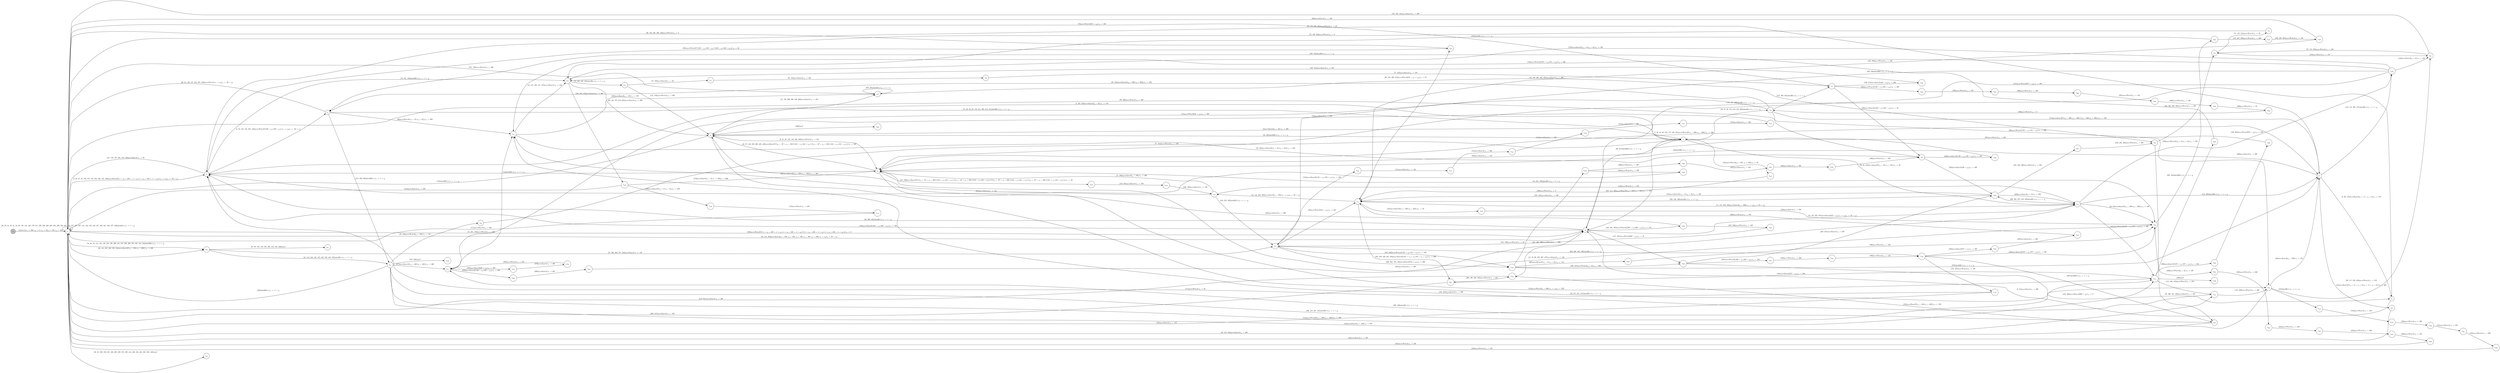 digraph EFSM{
  graph [rankdir="LR", fontname="Latin Modern Math"];
  node [color="black", fillcolor="white", shape="circle", style="filled", fontname="Latin Modern Math"];
  edge [fontname="Latin Modern Math"];

  s0[fillcolor="gray", label=<s<sub>0</sub>>];
  s1[label=<s<sub>1</sub>>];
  s2[label=<s<sub>2</sub>>];
  s3[label=<s<sub>3</sub>>];
  s4[label=<s<sub>4</sub>>];
  s5[label=<s<sub>5</sub>>];
  s6[label=<s<sub>6</sub>>];
  s7[label=<s<sub>7</sub>>];
  s8[label=<s<sub>8</sub>>];
  s9[label=<s<sub>9</sub>>];
  s10[label=<s<sub>10</sub>>];
  s11[label=<s<sub>11</sub>>];
  s12[label=<s<sub>12</sub>>];
  s16[label=<s<sub>16</sub>>];
  s17[label=<s<sub>17</sub>>];
  s18[label=<s<sub>18</sub>>];
  s19[label=<s<sub>19</sub>>];
  s26[label=<s<sub>26</sub>>];
  s27[label=<s<sub>27</sub>>];
  s29[label=<s<sub>29</sub>>];
  s32[label=<s<sub>32</sub>>];
  s40[label=<s<sub>40</sub>>];
  s47[label=<s<sub>47</sub>>];
  s48[label=<s<sub>48</sub>>];
  s49[label=<s<sub>49</sub>>];
  s55[label=<s<sub>55</sub>>];
  s56[label=<s<sub>56</sub>>];
  s59[label=<s<sub>59</sub>>];
  s61[label=<s<sub>61</sub>>];
  s64[label=<s<sub>64</sub>>];
  s69[label=<s<sub>69</sub>>];
  s70[label=<s<sub>70</sub>>];
  s71[label=<s<sub>71</sub>>];
  s74[label=<s<sub>74</sub>>];
  s75[label=<s<sub>75</sub>>];
  s76[label=<s<sub>76</sub>>];
  s77[label=<s<sub>77</sub>>];
  s97[label=<s<sub>97</sub>>];
  s106[label=<s<sub>106</sub>>];
  s108[label=<s<sub>108</sub>>];
  s109[label=<s<sub>109</sub>>];
  s110[label=<s<sub>110</sub>>];
  s114[label=<s<sub>114</sub>>];
  s115[label=<s<sub>115</sub>>];
  s126[label=<s<sub>126</sub>>];
  s163[label=<s<sub>163</sub>>];
  s165[label=<s<sub>165</sub>>];
  s166[label=<s<sub>166</sub>>];
  s167[label=<s<sub>167</sub>>];
  s168[label=<s<sub>168</sub>>];
  s169[label=<s<sub>169</sub>>];
  s170[label=<s<sub>170</sub>>];
  s190[label=<s<sub>190</sub>>];
  s191[label=<s<sub>191</sub>>];
  s192[label=<s<sub>192</sub>>];
  s199[label=<s<sub>199</sub>>];
  s204[label=<s<sub>204</sub>>];
  s205[label=<s<sub>205</sub>>];
  s207[label=<s<sub>207</sub>>];
  s218[label=<s<sub>218</sub>>];
  s228[label=<s<sub>228</sub>>];
  s231[label=<s<sub>231</sub>>];
  s245[label=<s<sub>245</sub>>];
  s247[label=<s<sub>247</sub>>];
  s278[label=<s<sub>278</sub>>];
  s279[label=<s<sub>279</sub>>];
  s299[label=<s<sub>299</sub>>];
  s300[label=<s<sub>300</sub>>];
  s322[label=<s<sub>322</sub>>];
  s326[label=<s<sub>326</sub>>];
  s332[label=<s<sub>332</sub>>];
  s333[label=<s<sub>333</sub>>];
  s334[label=<s<sub>334</sub>>];
  s335[label=<s<sub>335</sub>>];
  s336[label=<s<sub>336</sub>>];
  s365[label=<s<sub>365</sub>>];
  s379[label=<s<sub>379</sub>>];
  s380[label=<s<sub>380</sub>>];
  s389[label=<s<sub>389</sub>>];
  s390[label=<s<sub>390</sub>>];
  s394[label=<s<sub>394</sub>>];
  s395[label=<s<sub>395</sub>>];
  s396[label=<s<sub>396</sub>>];
  s397[label=<s<sub>397</sub>>];
  s398[label=<s<sub>398</sub>>];
  s399[label=<s<sub>399</sub>>];
  s403[label=<s<sub>403</sub>>];
  s418[label=<s<sub>418</sub>>];
  s419[label=<s<sub>419</sub>>];
  s432[label=<s<sub>432</sub>>];
  s433[label=<s<sub>433</sub>>];
  s496[label=<s<sub>496</sub>>];
  s497[label=<s<sub>497</sub>>];
  s498[label=<s<sub>498</sub>>];
  s510[label=<s<sub>510</sub>>];
  s511[label=<s<sub>511</sub>>];
  s512[label=<s<sub>512</sub>>];
  s513[label=<s<sub>513</sub>>];
  s514[label=<s<sub>514</sub>>];
  s515[label=<s<sub>515</sub>>];
  s518[label=<s<sub>518</sub>>];
  s519[label=<s<sub>519</sub>>];
  s520[label=<s<sub>520</sub>>];
  s521[label=<s<sub>521</sub>>];
  s522[label=<s<sub>522</sub>>];

  s0->s1[label=<<i> [1]start:2/o<sub>1</sub> := 200, o<sub>2</sub> := 3, o<sub>3</sub> := 0&#91;r<sub>3</sub> := 150, r<sub>2</sub> := 250&#93;</i>>];
  s4->s5[label=<<i> [5]moveEast:0&#91;r<sub>3</sub> &gt; 25&#93;/o<sub>1</sub> := 200</i>>];
  s8->s9[label=<<i> [9, 91]moveEast:0/o<sub>1</sub> := 200</i>>];
  s12->s6[label=<<i> [13, 330]moveEast:0&#91;r<sub>2</sub> &gt; 250&#93;/o<sub>1</sub> := 400</i>>];
  s6->s2[label=<<i> [14]shieldHit:1/o<sub>1</sub> := -1 + i<sub>0</sub></i>>];
  s16->s17[label=<<i> [17]moveWest:0&#91;101 &gt; r<sub>3</sub>&#93;/o<sub>1</sub> := 350</i>>];
  s27->s11[label=<<i> [28]moveWest:0&#91;101 &gt; r<sub>3</sub>&#93;/o<sub>1</sub> := 100</i>>];
  s10->s40[label=<<i> [40, 85]moveEast:0&#91;!(r<sub>2</sub> &gt; 299&or;r<sub>2</sub> &gt; 299)&#93;/o<sub>1</sub> := 100</i>>];
  s7->s6[label=<<i> [43]shieldHit:1/o<sub>1</sub> := -1 + i<sub>0</sub></i>>];
  s6->s40[label=<<i> [44, 331, 529]alienHit:1/o<sub>1</sub> := 1 + i<sub>0</sub></i>>];
  s55->s56[label=<<i> [56, 243]moveWest:0&#91;r<sub>3</sub> &gt; 100&#93;/o<sub>1</sub> := 150</i>>];
  s56->s4[label=<<i> [57, 244]moveWest:0/o<sub>1</sub> := 100</i>>];
  s4->s5[label=<<i> [58, 325]shieldHit:1/o<sub>1</sub> := -1 + i<sub>0</sub></i>>];
  s59->s7[label=<<i> [60]moveEast:0&#91;r<sub>3</sub> &gt; 100&#93;/o<sub>1</sub> := 150</i>>];
  s7->s61[label=<<i> [61]moveEast:0&#91;!(r<sub>2</sub> + -2 &times; r<sub>3</sub> &gt; 0&or;r<sub>2</sub> + -2 &times; r<sub>3</sub> &gt; 0)&#93;/o<sub>1</sub> := 200</i>>];
  s61->s1[label=<<i> [62]moveEast:0/o<sub>1</sub> := 250</i>>];
  s9->s4[label=<<i> [66, 311]shieldHit:1/o<sub>1</sub> := -1 + i<sub>0</sub></i>>];
  s16->s59[label=<<i> [68]moveWest:0&#91;!(101 &gt; r<sub>3</sub>&or;101 &gt; r<sub>3</sub>)&#93;/o<sub>1</sub> := 200</i>>];
  s74->s75[label=<<i> [75, 103]moveEast:0/o<sub>1</sub> := 50</i>>];
  s75->s76[label=<<i> [76, 104]moveEast:0/o<sub>1</sub> := 100</i>>];
  s76->s77[label=<<i> [77, 105]moveEast:0/o<sub>1</sub> := 150</i>>];
  s77->s1[label=<<i> [78]moveWest:0&#91;325 &gt; r<sub>2</sub>&#93;/o<sub>1</sub> := 100</i>>];
  s4->s10[label=<<i> [39, 84, 452]moveEast:0&#91;!(r<sub>3</sub> &gt; 25&or;r<sub>3</sub> &gt; 25)&#93;/o<sub>1</sub> := 50</i>>];
  s6->s7[label=<<i> [7, 22, 42, 89, 150, 177, 237, 481]moveWest:0&#91;!(r<sub>3</sub> &gt; 299&or;r<sub>3</sub> &gt; 299)&#93;/o<sub>1</sub> := 100</i>>];
  s7->s8[label=<<i> [8, 90, 175]moveEast:0&#91;r<sub>2</sub> + -2 &times; r<sub>3</sub> &gt; 0&#93;/o<sub>1</sub> := 150</i>>];
  s16->s3[label=<<i> [95, 313]moveEast:0&#91;!(r<sub>2</sub> &gt; 399&or;r<sub>2</sub> &gt; 399)&#93;/o<sub>1</sub> := 250</i>>];
  s3->s18[label=<<i> [96]moveEast:0&#91;!(r<sub>3</sub> &gt; 25&or;r<sub>3</sub> &gt; 25)&#93;/o<sub>1</sub> := 300</i>>];
  s18->s97[label=<<i> [97, 282]moveEast:0&#91;!(r<sub>3</sub> &gt; 25&or;r<sub>3</sub> &gt; 25)&#93;/o<sub>1</sub> := 350</i>>];
  s97->s1[label=<<i> [98, 500]moveWest:0/o<sub>1</sub> := 300</i>>];
  s2->s19[label=<<i> [73, 101, 129]shieldHit:1/o<sub>1</sub> := -1 + i<sub>0</sub></i>>];
  s77->s106[label=<<i> [106, 214]moveEast:0&#91;449 &gt; r<sub>2</sub>&#93;/o<sub>1</sub> := 200</i>>];
  s106->s19[label=<<i> [107, 215]moveEast:0/o<sub>1</sub> := 250</i>>];
  s108->s109[label=<<i> [109]moveEast:0&#91;!(r<sub>3</sub> &gt; 0&or;r<sub>3</sub> &gt; 0)&#93;/o<sub>1</sub> := 350</i>>];
  s109->s110[label=<<i> [110]moveEast:0/o<sub>1</sub> := 400</i>>];
  s110->s1[label=<<i> [111]moveWest:0/o<sub>1</sub> := 350</i>>];
  s55->s114[label=<<i> [114]moveWest:0&#91;!(r<sub>3</sub> &gt; 100&or;r<sub>3</sub> &gt; 100)&#93;/o<sub>1</sub> := 300</i>>];
  s115->s59[label=<<i> [116, 349]moveWest:0/o<sub>1</sub> := 200</i>>];
  s59->s69[label=<<i> [69, 117, 252, 350]moveWest:0/o<sub>1</sub> := 150</i>>];
  s70->s71[label=<<i> [71, 119, 531]moveWest:0/o<sub>1</sub> := 50</i>>];
  s71->s2[label=<<i> [72, 120, 532]moveWest:0/o<sub>1</sub> := 0</i>>];
  s1->s9[label=<<i> [65, 124, 256]moveEast:0&#91;r<sub>3</sub> &gt; 100, r<sub>3</sub> &gt; 100, r<sub>3</sub> &gt; 100, r<sub>3</sub> &gt; 100, r<sub>3</sub> &gt; 100&#93;/o<sub>1</sub> := r<sub>2</sub>&#91;r<sub>2</sub> := 50 + r<sub>2</sub>&#93;</i>>];
  s10->s126[label=<<i> [126, 294]moveWest:0&#91;375 &gt; r<sub>2</sub>&#93;/o<sub>1</sub> := 250</i>>];
  s126->s9[label=<<i> [127]moveWest:0&#91;375 &gt; r<sub>2</sub>&#93;/o<sub>1</sub> := 200</i>>];
  s9->s2[label=<<i> [128]moveEast:0&#91;!(325 &gt; r<sub>2</sub>&or;325 &gt; r<sub>2</sub>)&#93;/o<sub>1</sub> := 250</i>>];
  s19->s74[label=<<i> [74, 102, 130, 478]alienHit:1/o<sub>1</sub> := 1 + i<sub>0</sub></i>>];
  s74->s5[label=<<i> [131, 479]moveWest:0/o<sub>1</sub> := 200</i>>];
  s5->s1[label=<<i> [134]shieldHit:1/o<sub>1</sub> := -1 + i<sub>0</sub></i>>];
  s2->s3[label=<<i> [3, 35, 137, 156, 354, 448]moveWest:0&#91;!(100 &gt; r<sub>3</sub>&or;100 &gt; r<sub>3</sub>)&#93;/o<sub>1</sub> := r<sub>3</sub>&#91;r<sub>3</sub> := -50 + r<sub>3</sub>&#93;</i>>];
  s12->s10[label=<<i> [143]moveWest:0/o<sub>1</sub> := 350</i>>];
  s10->s7[label=<<i> [144, 200]shieldHit:1/o<sub>1</sub> := -1 + i<sub>0</sub></i>>];
  s126->s18[label=<<i> [146]moveWest:0&#91;!(375 &gt; r<sub>2</sub>&or;375 &gt; r<sub>2</sub>)&#93;/o<sub>1</sub> := 300</i>>];
  s7->s126[label=<<i> [145, 151, 201, 271]alienHit:1/o<sub>1</sub> := 1 + i<sub>0</sub></i>>];
  s126->s69[label=<<i> [152]moveEast:0&#91;r<sub>3</sub> &gt; 0&#93;/o<sub>1</sub> := 150</i>>];
  s3->s1[label=<<i> [36, 81, 138, 157, 344, 355, 449]moveWest:0/o<sub>1</sub> := r<sub>3</sub>&#91;r<sub>3</sub> := -50 + r<sub>3</sub>&#93;</i>>];
  s55->s163[label=<<i> [163, 446]win:0</i>>];
  s27->s165[label=<<i> [165, 226]moveWest:0&#91;!(101 &gt; r<sub>3</sub>&or;101 &gt; r<sub>3</sub>)&#93;/o<sub>1</sub> := 350</i>>];
  s165->s166[label=<<i> [166, 227]moveWest:0&#91;r<sub>3</sub> &gt; 0&#93;/o<sub>1</sub> := 300</i>>];
  s166->s167[label=<<i> [167]moveWest:0&#91;!(299 &gt; r<sub>2</sub>&or;299 &gt; r<sub>2</sub>)&#93;/o<sub>1</sub> := 250</i>>];
  s167->s168[label=<<i> [168]moveWest:0/o<sub>1</sub> := 200</i>>];
  s168->s169[label=<<i> [169]moveWest:0/o<sub>1</sub> := 150</i>>];
  s169->s170[label=<<i> [170, 537]moveWest:0/o<sub>1</sub> := 100</i>>];
  s170->s2[label=<<i> [171]moveWest:0/o<sub>1</sub> := 50</i>>];
  s2->s4[label=<<i> [15, 38, 83, 93, 172, 211, 382, 413, 451]alienHit:1/o<sub>1</sub> := 1 + i<sub>0</sub></i>>];
  s4->s16[label=<<i> [16, 67, 94, 173, 212, 312, 392]alienHit:1/o<sub>1</sub> := 1 + i<sub>0</sub></i>>];
  s16->s7[label=<<i> [174]moveEast:0&#91;!(!(r<sub>2</sub> &gt; 399&or;r<sub>2</sub> &gt; 399)&or;!(r<sub>2</sub> &gt; 399&or;r<sub>2</sub> &gt; 399))&#93;/o<sub>1</sub> := 100</i>>];
  s8->s6[label=<<i> [176, 417, 489]alienHit:1/o<sub>1</sub> := 1 + i<sub>0</sub></i>>];
  s7->s1[label=<<i> [23, 178, 238, 482]moveWest:0/o<sub>1</sub> := 50</i>>];
  s55->s115[label=<<i> [184]moveEast:0&#91;r<sub>3</sub> &gt; 100&#93;/o<sub>1</sub> := 250</i>>];
  s115->s18[label=<<i> [185, 476]moveEast:0/o<sub>1</sub> := 300</i>>];
  s18->s19[label=<<i> [19, 147, 186, 471, 477]moveWest:0/o<sub>1</sub> := 250</i>>];
  s192->s11[label=<<i> [193, 289]moveWest:0/o<sub>1</sub> := 100</i>>];
  s55->s114[label=<<i> [198, 315, 321, 341]alienHit:1/o<sub>1</sub> := 1 + i<sub>0</sub></i>>];
  s114->s199[label=<<i> [199]win:0</i>>];
  s126->s27[label=<<i> [202, 295]shieldHit:1/o<sub>1</sub> := -1 + i<sub>0</sub></i>>];
  s169->s204[label=<<i> [204]moveEast:0&#91;375 &gt; r<sub>2</sub>&#93;/o<sub>1</sub> := 350</i>>];
  s204->s205[label=<<i> [205]moveEast:0/o<sub>1</sub> := 400</i>>];
  s205->s11[label=<<i> [206]moveWest:0/o<sub>1</sub> := 350</i>>];
  s207->s1[label=<<i> [208, 317]moveEast:0/o<sub>1</sub> := 350</i>>];
  s19->s5[label=<<i> [20, 148, 187, 216, 235]moveWest:0/o<sub>1</sub> := 200</i>>];
  s5->s59[label=<<i> [59, 217, 251, 517]alienHit:1/o<sub>1</sub> := 1 + i<sub>0</sub></i>>];
  s59->s218[label=<<i> [218]moveEast:0&#91;!(r<sub>3</sub> &gt; 100&or;r<sub>3</sub> &gt; 100)&#93;/o<sub>1</sub> := 250</i>>];
  s218->s1[label=<<i> [219, 261]moveEast:0/o<sub>1</sub> := 300</i>>];
  s9->s10[label=<<i> [10, 125, 222, 257]moveEast:0&#91;325 &gt; r<sub>2</sub>&#93;/o<sub>1</sub> := r<sub>2</sub>&#91;r<sub>2</sub> := 50 + r<sub>2</sub>&#93;</i>>];
  s10->s11[label=<<i> [11, 141, 223, 258]moveEast:0&#91;r<sub>2</sub> &gt; 299&#93;/o<sub>1</sub> := r<sub>2</sub>&#91;r<sub>2</sub> := 50 + r<sub>2</sub>&#93;</i>>];
  s11->s12[label=<<i> [12, 142, 224, 329]moveEast:0&#91;r<sub>2</sub> &gt; 250&#93;/o<sub>1</sub> := r<sub>2</sub>&#91;r<sub>2</sub> := 50 + r<sub>2</sub>&#93;</i>>];
  s12->s27[label=<<i> [164, 225, 493]alienHit:1/o<sub>1</sub> := 1 + i<sub>0</sub></i>>];
  s166->s228[label=<<i> [228, 427]moveEast:0/o<sub>1</sub> := 350</i>>];
  s228->s10[label=<<i> [229]moveEast:0&#91;r<sub>3</sub> &gt; 0&#93;/o<sub>1</sub> := 400</i>>];
  s10->s228[label=<<i> [230, 302, 327, 453, 459]alienHit:1/o<sub>1</sub> := 1 + i<sub>0</sub></i>>];
  s190->s19[label=<<i> [234]alienHit:1/o<sub>1</sub> := 1 + i<sub>0</sub></i>>];
  s4->s245[label=<<i> [245]moveWest:0&#91;r<sub>3</sub> &gt; 100, r<sub>3</sub> &gt; 100&#93;/o<sub>1</sub> := 50</i>>];
  s245->s11[label=<<i> [246]moveWest:0/o<sub>1</sub> := 0</i>>];
  s11->s247[label=<<i> [247]moveEast:0&#91;!(r<sub>2</sub> &gt; 250&or;r<sub>2</sub> &gt; 250)&#93;/o<sub>1</sub> := 50</i>>];
  s247->s40[label=<<i> [248]moveEast:0/o<sub>1</sub> := 100</i>>];
  s69->s70[label=<<i> [70, 118, 253]moveWest:0/o<sub>1</sub> := 100</i>>];
  s70->s69[label=<<i> [254]moveEast:0/o<sub>1</sub> := 150</i>>];
  s207->s218[label=<<i> [260, 430, 462, 505]moveWest:0/o<sub>1</sub> := 250</i>>];
  s165->s7[label=<<i> [270]shieldHit:1/o<sub>1</sub> := -1 + i<sub>0</sub></i>>];
  s126->s19[label=<<i> [272]moveEast:0&#91;!(r<sub>3</sub> &gt; 0&or;r<sub>3</sub> &gt; 0)&#93;/o<sub>1</sub> := 250</i>>];
  s108->s1[label=<<i> [274]moveWest:0/o<sub>1</sub> := 250</i>>];
  s55->s17[label=<<i> [277]moveEast:0&#91;!(r<sub>3</sub> &gt; 100&or;r<sub>3</sub> &gt; 100)&#93;/o<sub>1</sub> := 300</i>>];
  s17->s278[label=<<i> [278]moveEast:0&#91;100 &gt; r<sub>3</sub>&#93;/o<sub>1</sub> := 350</i>>];
  s278->s279[label=<<i> [279]moveEast:0/o<sub>1</sub> := 400</i>>];
  s279->s17[label=<<i> [280]moveWest:0/o<sub>1</sub> := 350</i>>];
  s17->s18[label=<<i> [18, 281, 470]moveWest:0/o<sub>1</sub> := 300</i>>];
  s97->s228[label=<<i> [283]moveEast:0&#91;100 &gt; r<sub>3</sub>&#93;/o<sub>1</sub> := 400</i>>];
  s11->s29[label=<<i> [29, 194, 290, 455]moveWest:0&#91;451 &gt; r<sub>3</sub> + r<sub>2</sub>&#93;/o<sub>1</sub> := 50</i>>];
  s27->s169[label=<<i> [203, 296, 435, 536]alienHit:1/o<sub>1</sub> := 1 + i<sub>0</sub></i>>];
  s169->s49[label=<<i> [297]shieldHit:1/o<sub>1</sub> := -1 + i<sub>0</sub></i>>];
  s17->s299[label=<<i> [299]moveEast:0&#91;!(100 &gt; r<sub>3</sub>&or;100 &gt; r<sub>3</sub>)&#93;/o<sub>1</sub> := 300</i>>];
  s299->s300[label=<<i> [300]moveEast:0/o<sub>1</sub> := 350</i>>];
  s300->s10[label=<<i> [301]moveEast:0/o<sub>1</sub> := 400</i>>];
  s228->s231[label=<<i> [231, 284, 303]moveWest:0/o<sub>1</sub> := 350</i>>];
  s231->s48[label=<<i> [232, 285, 304]moveWest:0/o<sub>1</sub> := 300</i>>];
  s48->s190[label=<<i> [190, 233, 286, 305]moveWest:0/o<sub>1</sub> := 250</i>>];
  s190->s191[label=<<i> [191, 287, 306]moveWest:0/o<sub>1</sub> := 200</i>>];
  s191->s192[label=<<i> [192, 288, 307]moveWest:0/o<sub>1</sub> := 150</i>>];
  s192->s1[label=<<i> [308]moveEast:0/o<sub>1</sub> := 200</i>>];
  s26->s64[label=<<i> [64, 80, 123, 140, 210, 293, 310, 319, 346]lose:0</i>>];
  s3->s55[label=<<i> [314, 320, 340]shieldHit:1/o<sub>1</sub> := -1 + i<sub>0</sub></i>>];
  s114->s207[label=<<i> [316]moveEast:0&#91;375 &gt; r<sub>2</sub>&#93;/o<sub>1</sub> := 300</i>>];
  s114->s322[label=<<i> [322, 342]shieldHit:1/o<sub>1</sub> := -1 + i<sub>0</sub></i>>];
  s322->s3[label=<<i> [323, 343]alienHit:1/o<sub>1</sub> := 1 + i<sub>0</sub></i>>];
  s5->s326[label=<<i> [326]lose:0</i>>];
  s40->s332[label=<<i> [332]moveWest:0&#91;r<sub>3</sub> &gt; 0&#93;/o<sub>1</sub> := 350</i>>];
  s332->s333[label=<<i> [333]moveWest:0/o<sub>1</sub> := 300</i>>];
  s333->s334[label=<<i> [334]moveWest:0/o<sub>1</sub> := 250</i>>];
  s334->s335[label=<<i> [335]moveWest:0/o<sub>1</sub> := 200</i>>];
  s335->s336[label=<<i> [336]moveWest:0/o<sub>1</sub> := 150</i>>];
  s336->s1[label=<<i> [337]moveWest:0/o<sub>1</sub> := 100</i>>];
  s10->s114[label=<<i> [347]moveWest:0&#91;!(375 &gt; r<sub>2</sub>&or;375 &gt; r<sub>2</sub>)&#93;/o<sub>1</sub> := 300</i>>];
  s114->s115[label=<<i> [115, 348, 475]moveWest:0/o<sub>1</sub> := 250</i>>];
  s69->s1[label=<<i> [153, 255, 351]moveEast:0/o<sub>1</sub> := 200</i>>];
  s1->s2[label=<<i> [2, 34, 37, 82, 136, 155, 158, 353, 356, 447, 450]moveWest:0&#91;!(-1 &times; r<sub>3</sub> &gt; 450 + -1 &times; r<sub>2</sub>&or;-1 &times; r<sub>3</sub> &gt; 450 + -1 &times; r<sub>2</sub>)&#93;/o<sub>1</sub> := r<sub>3</sub>&#91;r<sub>3</sub> := -50 + r<sub>3</sub>&#93;</i>>];
  s1->s9[label=<<i> [359]moveWest:0&#91;!(!(-1 &times; r<sub>3</sub> &gt; 450 + -1 &times; r<sub>2</sub>&or;-1 &times; r<sub>3</sub> &gt; 450 + -1 &times; r<sub>2</sub>)&or;!(-1 &times; r<sub>3</sub> &gt; 450 + -1 &times; r<sub>2</sub>&or;-1 &times; r<sub>3</sub> &gt; 450 + -1 &times; r<sub>2</sub>))&#93;/o<sub>1</sub> := 0</i>>];
  s9->s2[label=<<i> [92, 360, 384]alienHit:1/o<sub>1</sub> := 1 + i<sub>0</sub></i>>];
  s2->s1[label=<<i> [121, 159, 357, 361, 374, 533]moveEast:0/o<sub>1</sub> := 50</i>>];
  s1->s26[label=<<i> [26, 161, 267, 362, 376, 534]moveEast:0&#91;!(r<sub>3</sub> &gt; 100&or;r<sub>3</sub> &gt; 100)&#93;/o<sub>1</sub> := 100</i>>];
  s26->s27[label=<<i> [27, 268, 363, 377, 535]moveEast:0/o<sub>1</sub> := 150</i>>];
  s165->s365[label=<<i> [365]moveWest:0&#91;!(r<sub>3</sub> &gt; 0&or;r<sub>3</sub> &gt; 0)&#93;/o<sub>1</sub> := 150</i>>];
  s365->s40[label=<<i> [366]moveWest:0/o<sub>1</sub> := 100</i>>];
  s40->s6[label=<<i> [41, 45, 86, 249, 367, 437]moveEast:0/o<sub>1</sub> := 150</i>>];
  s47->s47[label=<<i> [370, 407]alienHit:1/o<sub>1</sub> := 1 + i<sub>0</sub></i>>];
  s47->s1[label=<<i> [371, 423]moveWest:0/o<sub>1</sub> := 200</i>>];
  s27->s165[label=<<i> [269, 364, 378, 494]moveEast:0&#91;150 &gt; r<sub>3</sub>&#93;/o<sub>1</sub> := 200</i>>];
  s165->s379[label=<<i> [379, 495]moveEast:0/o<sub>1</sub> := 250</i>>];
  s379->s380[label=<<i> [380]moveWest:0/o<sub>1</sub> := 200</i>>];
  s380->s2[label=<<i> [381]moveWest:0/o<sub>1</sub> := 150</i>>];
  s4->s9[label=<<i> [383, 414, 486]moveWest:0&#91;!(r<sub>3</sub> &gt; 100&or;r<sub>3</sub> &gt; 100)&#93;/o<sub>1</sub> := 100</i>>];
  s2->s29[label=<<i> [385]moveWest:0&#91;!(!(100 &gt; r<sub>3</sub>&or;100 &gt; r<sub>3</sub>)&or;!(100 &gt; r<sub>3</sub>&or;100 &gt; r<sub>3</sub>))&#93;/o<sub>1</sub> := 50</i>>];
  s114->s389[label=<<i> [389]moveEast:0&#91;!(375 &gt; r<sub>2</sub>&or;375 &gt; r<sub>2</sub>)&#93;/o<sub>1</sub> := 350</i>>];
  s389->s390[label=<<i> [390]moveEast:0/o<sub>1</sub> := 400</i>>];
  s390->s4[label=<<i> [391]moveWest:0/o<sub>1</sub> := 350</i>>];
  s16->s77[label=<<i> [213, 393, 401]alienHit:1/o<sub>1</sub> := 1 + i<sub>0</sub></i>>];
  s77->s394[label=<<i> [394]moveWest:0&#91;!(325 &gt; r<sub>2</sub>&or;325 &gt; r<sub>2</sub>)&#93;/o<sub>1</sub> := 300</i>>];
  s394->s395[label=<<i> [395]moveWest:0/o<sub>1</sub> := 250</i>>];
  s395->s396[label=<<i> [396]moveWest:0/o<sub>1</sub> := 200</i>>];
  s396->s397[label=<<i> [397]moveWest:0/o<sub>1</sub> := 150</i>>];
  s397->s398[label=<<i> [398]moveWest:0/o<sub>1</sub> := 100</i>>];
  s398->s399[label=<<i> [399]moveWest:0/o<sub>1</sub> := 50</i>>];
  s399->s16[label=<<i> [400]moveWest:0/o<sub>1</sub> := 0</i>>];
  s77->s97[label=<<i> [402]moveEast:0&#91;!(449 &gt; r<sub>2</sub>&or;449 &gt; r<sub>2</sub>)&#93;/o<sub>1</sub> := 50</i>>];
  s97->s403[label=<<i> [403]moveEast:0&#91;!(100 &gt; r<sub>3</sub>&or;100 &gt; r<sub>3</sub>)&#93;/o<sub>1</sub> := 100</i>>];
  s403->s6[label=<<i> [404]moveEast:0/o<sub>1</sub> := 150</i>>];
  s6->s5[label=<<i> [46, 87, 133, 250, 368, 405, 438]moveEast:0&#91;!(!(r<sub>2</sub> + -97 &times; r<sub>3</sub> &gt; 350&or;!(101 &gt; r<sub>3</sub>&or;101 &gt; r<sub>3</sub>))&or;!(r<sub>2</sub> + -97 &times; r<sub>3</sub> &gt; 350&or;!(101 &gt; r<sub>3</sub>&or;101 &gt; r<sub>3</sub>)))&#93;/o<sub>1</sub> := 200</i>>];
  s9->s166[label=<<i> [415, 487]moveWest:0&#91;299 &gt; r<sub>2</sub>&#93;/o<sub>1</sub> := 50</i>>];
  s166->s8[label=<<i> [416, 488]moveWest:0&#91;299 &gt; r<sub>2</sub>&#93;/o<sub>1</sub> := 0</i>>];
  s6->s418[label=<<i> [418, 490]moveEast:0&#91;!(!(!(r<sub>2</sub> + -97 &times; r<sub>3</sub> &gt; 350&or;!(101 &gt; r<sub>3</sub>&or;101 &gt; r<sub>3</sub>))&or;!(r<sub>2</sub> + -97 &times; r<sub>3</sub> &gt; 350&or;!(101 &gt; r<sub>3</sub>&or;101 &gt; r<sub>3</sub>)))&or;!(!(r<sub>2</sub> + -97 &times; r<sub>3</sub> &gt; 350&or;!(101 &gt; r<sub>3</sub>&or;101 &gt; r<sub>3</sub>))&or;!(r<sub>2</sub> + -97 &times; r<sub>3</sub> &gt; 350&or;!(101 &gt; r<sub>3</sub>&or;101 &gt; r<sub>3</sub>))))&#93;/o<sub>1</sub> := 50</i>>];
  s418->s419[label=<<i> [419, 491]moveEast:0/o<sub>1</sub> := 100</i>>];
  s419->s12[label=<<i> [420, 492]moveEast:0/o<sub>1</sub> := 150</i>>];
  s12->s18[label=<<i> [421]moveEast:0&#91;!(r<sub>2</sub> &gt; 250&or;r<sub>2</sub> &gt; 250)&#93;/o<sub>1</sub> := 200</i>>];
  s18->s47[label=<<i> [422]moveEast:0&#91;r<sub>3</sub> &gt; 25&#93;/o<sub>1</sub> := 250</i>>];
  s218->s9[label=<<i> [431, 463, 506]moveWest:0/o<sub>1</sub> := 200</i>>];
  s9->s432[label=<<i> [432, 464, 507]moveWest:0&#91;!(299 &gt; r<sub>2</sub>&or;299 &gt; r<sub>2</sub>)&#93;/o<sub>1</sub> := 150</i>>];
  s432->s433[label=<<i> [433, 508]moveWest:0/o<sub>1</sub> := 100</i>>];
  s433->s27[label=<<i> [434, 509]moveWest:0/o<sub>1</sub> := 50</i>>];
  s169->s40[label=<<i> [436]moveEast:0&#91;!(375 &gt; r<sub>2</sub>&or;375 &gt; r<sub>2</sub>)&#93;/o<sub>1</sub> := 100</i>>];
  s5->s47[label=<<i> [47, 188, 369, 406, 439, 466]moveEast:0/o<sub>1</sub> := 250</i>>];
  s49->s1[label=<<i> [50, 410, 442]moveEast:0/o<sub>1</sub> := 400</i>>];
  s1->s26[label=<<i> [54, 63, 79, 112, 122, 139, 182, 196, 209, 241, 275, 292, 309, 318, 345, 444, 524]shieldHit:1/o<sub>1</sub> := -1 + i<sub>0</sub></i>>];
  s228->s11[label=<<i> [454]moveEast:0&#91;!(r<sub>3</sub> &gt; 0&or;r<sub>3</sub> &gt; 0)&#93;/o<sub>1</sub> := 100</i>>];
  s29->s1[label=<<i> [30, 195, 291, 386, 456]moveWest:0/o<sub>1</sub> := 0</i>>];
  s228->s11[label=<<i> [328, 428, 460]alienHit:1/o<sub>1</sub> := 1 + i<sub>0</sub></i>>];
  s432->s5[label=<<i> [465]moveEast:0/o<sub>1</sub> := 200</i>>];
  s47->s48[label=<<i> [48, 189, 408, 440, 467]moveEast:0/o<sub>1</sub> := 300</i>>];
  s48->s49[label=<<i> [49, 409, 441, 468]moveEast:0/o<sub>1</sub> := 350</i>>];
  s49->s17[label=<<i> [298, 469]alienHit:1/o<sub>1</sub> := 1 + i<sub>0</sub></i>>];
  s19->s108[label=<<i> [108, 273, 472]moveEast:0/o<sub>1</sub> := 300</i>>];
  s108->s6[label=<<i> [473]moveEast:0&#91;r<sub>3</sub> &gt; 0&#93;/o<sub>1</sub> := 350&#91;r<sub>3</sub> := 300&#93;</i>>];
  s6->s114[label=<<i> [474]moveWest:0&#91;r<sub>3</sub> &gt; 299&#93;/o<sub>1</sub> := r<sub>3</sub>&#91;r<sub>3</sub> := 250&#93;</i>>];
  s5->s6[label=<<i> [6, 21, 88, 132, 149, 236, 480]moveWest:0/o<sub>1</sub> := 150</i>>];
  s3->s4[label=<<i> [4, 324, 485]moveEast:0&#91;r<sub>3</sub> &gt; 25&#93;/o<sub>1</sub> := 150</i>>];
  s379->s496[label=<<i> [496]moveEast:0/o<sub>1</sub> := 300</i>>];
  s496->s497[label=<<i> [497]moveEast:0/o<sub>1</sub> := 350</i>>];
  s497->s498[label=<<i> [498]moveEast:0/o<sub>1</sub> := 400</i>>];
  s498->s97[label=<<i> [499]moveWest:0/o<sub>1</sub> := 350</i>>];
  s11->s207[label=<<i> [207, 259, 429, 461, 504]moveWest:0&#91;!(451 &gt; r<sub>3</sub> + r<sub>2</sub>&or;451 &gt; r<sub>3</sub> + r<sub>2</sub>)&#93;/o<sub>1</sub> := 300</i>>];
  s27->s510[label=<<i> [510]moveEast:0&#91;!(150 &gt; r<sub>3</sub>&or;150 &gt; r<sub>3</sub>)&#93;/o<sub>1</sub> := 100</i>>];
  s510->s511[label=<<i> [511]moveEast:0/o<sub>1</sub> := 150</i>>];
  s511->s512[label=<<i> [512]moveEast:0/o<sub>1</sub> := 200</i>>];
  s512->s513[label=<<i> [513]moveEast:0/o<sub>1</sub> := 250</i>>];
  s513->s514[label=<<i> [514]moveEast:0/o<sub>1</sub> := 300</i>>];
  s514->s515[label=<<i> [515]moveEast:0/o<sub>1</sub> := 350</i>>];
  s515->s5[label=<<i> [516]moveEast:0/o<sub>1</sub> := 400</i>>];
  s59->s518[label=<<i> [518]alienHit:1/o<sub>1</sub> := 1 + i<sub>0</sub></i>>];
  s518->s519[label=<<i> [519]moveWest:0/o<sub>1</sub> := 350</i>>];
  s519->s520[label=<<i> [520]moveWest:0/o<sub>1</sub> := 300</i>>];
  s520->s521[label=<<i> [521]moveWest:0/o<sub>1</sub> := 250</i>>];
  s521->s522[label=<<i> [522]moveWest:0/o<sub>1</sub> := 200</i>>];
  s522->s1[label=<<i> [523]moveWest:0/o<sub>1</sub> := 150</i>>];
  s26->s55[label=<<i> [55, 113, 162, 183, 197, 242, 276, 445, 525]alienHit:1/o<sub>1</sub> := 1 + i<sub>0</sub></i>>];
  s55->s1[label=<<i> [526]shieldHit:1/o<sub>1</sub> := -1 + i<sub>0</sub></i>>];
  s1->s1[label=<<i> [24, 25, 31, 33, 51, 52, 99, 135, 154, 160, 179, 181, 220, 239, 262, 263, 264, 266, 338, 352, 358, 372, 375, 387, 411, 424, 425, 443, 457, 483, 501, 502, 527, 539]alienHit:1/o<sub>1</sub> := 1 + i<sub>0</sub></i>>];
  s1->s32[label=<<i> [32, 53, 100, 180, 221, 240, 265, 339, 373, 388, 412, 426, 458, 484, 503, 528, 540]win:0</i>>];
  s40->s70[label=<<i> [530]moveWest:0&#91;!(r<sub>3</sub> &gt; 0&or;r<sub>3</sub> &gt; 0)&#93;/o<sub>1</sub> := 100</i>>];
  s170->s1[label=<<i> [538]moveEast:0/o<sub>1</sub> := 150</i>>];
}